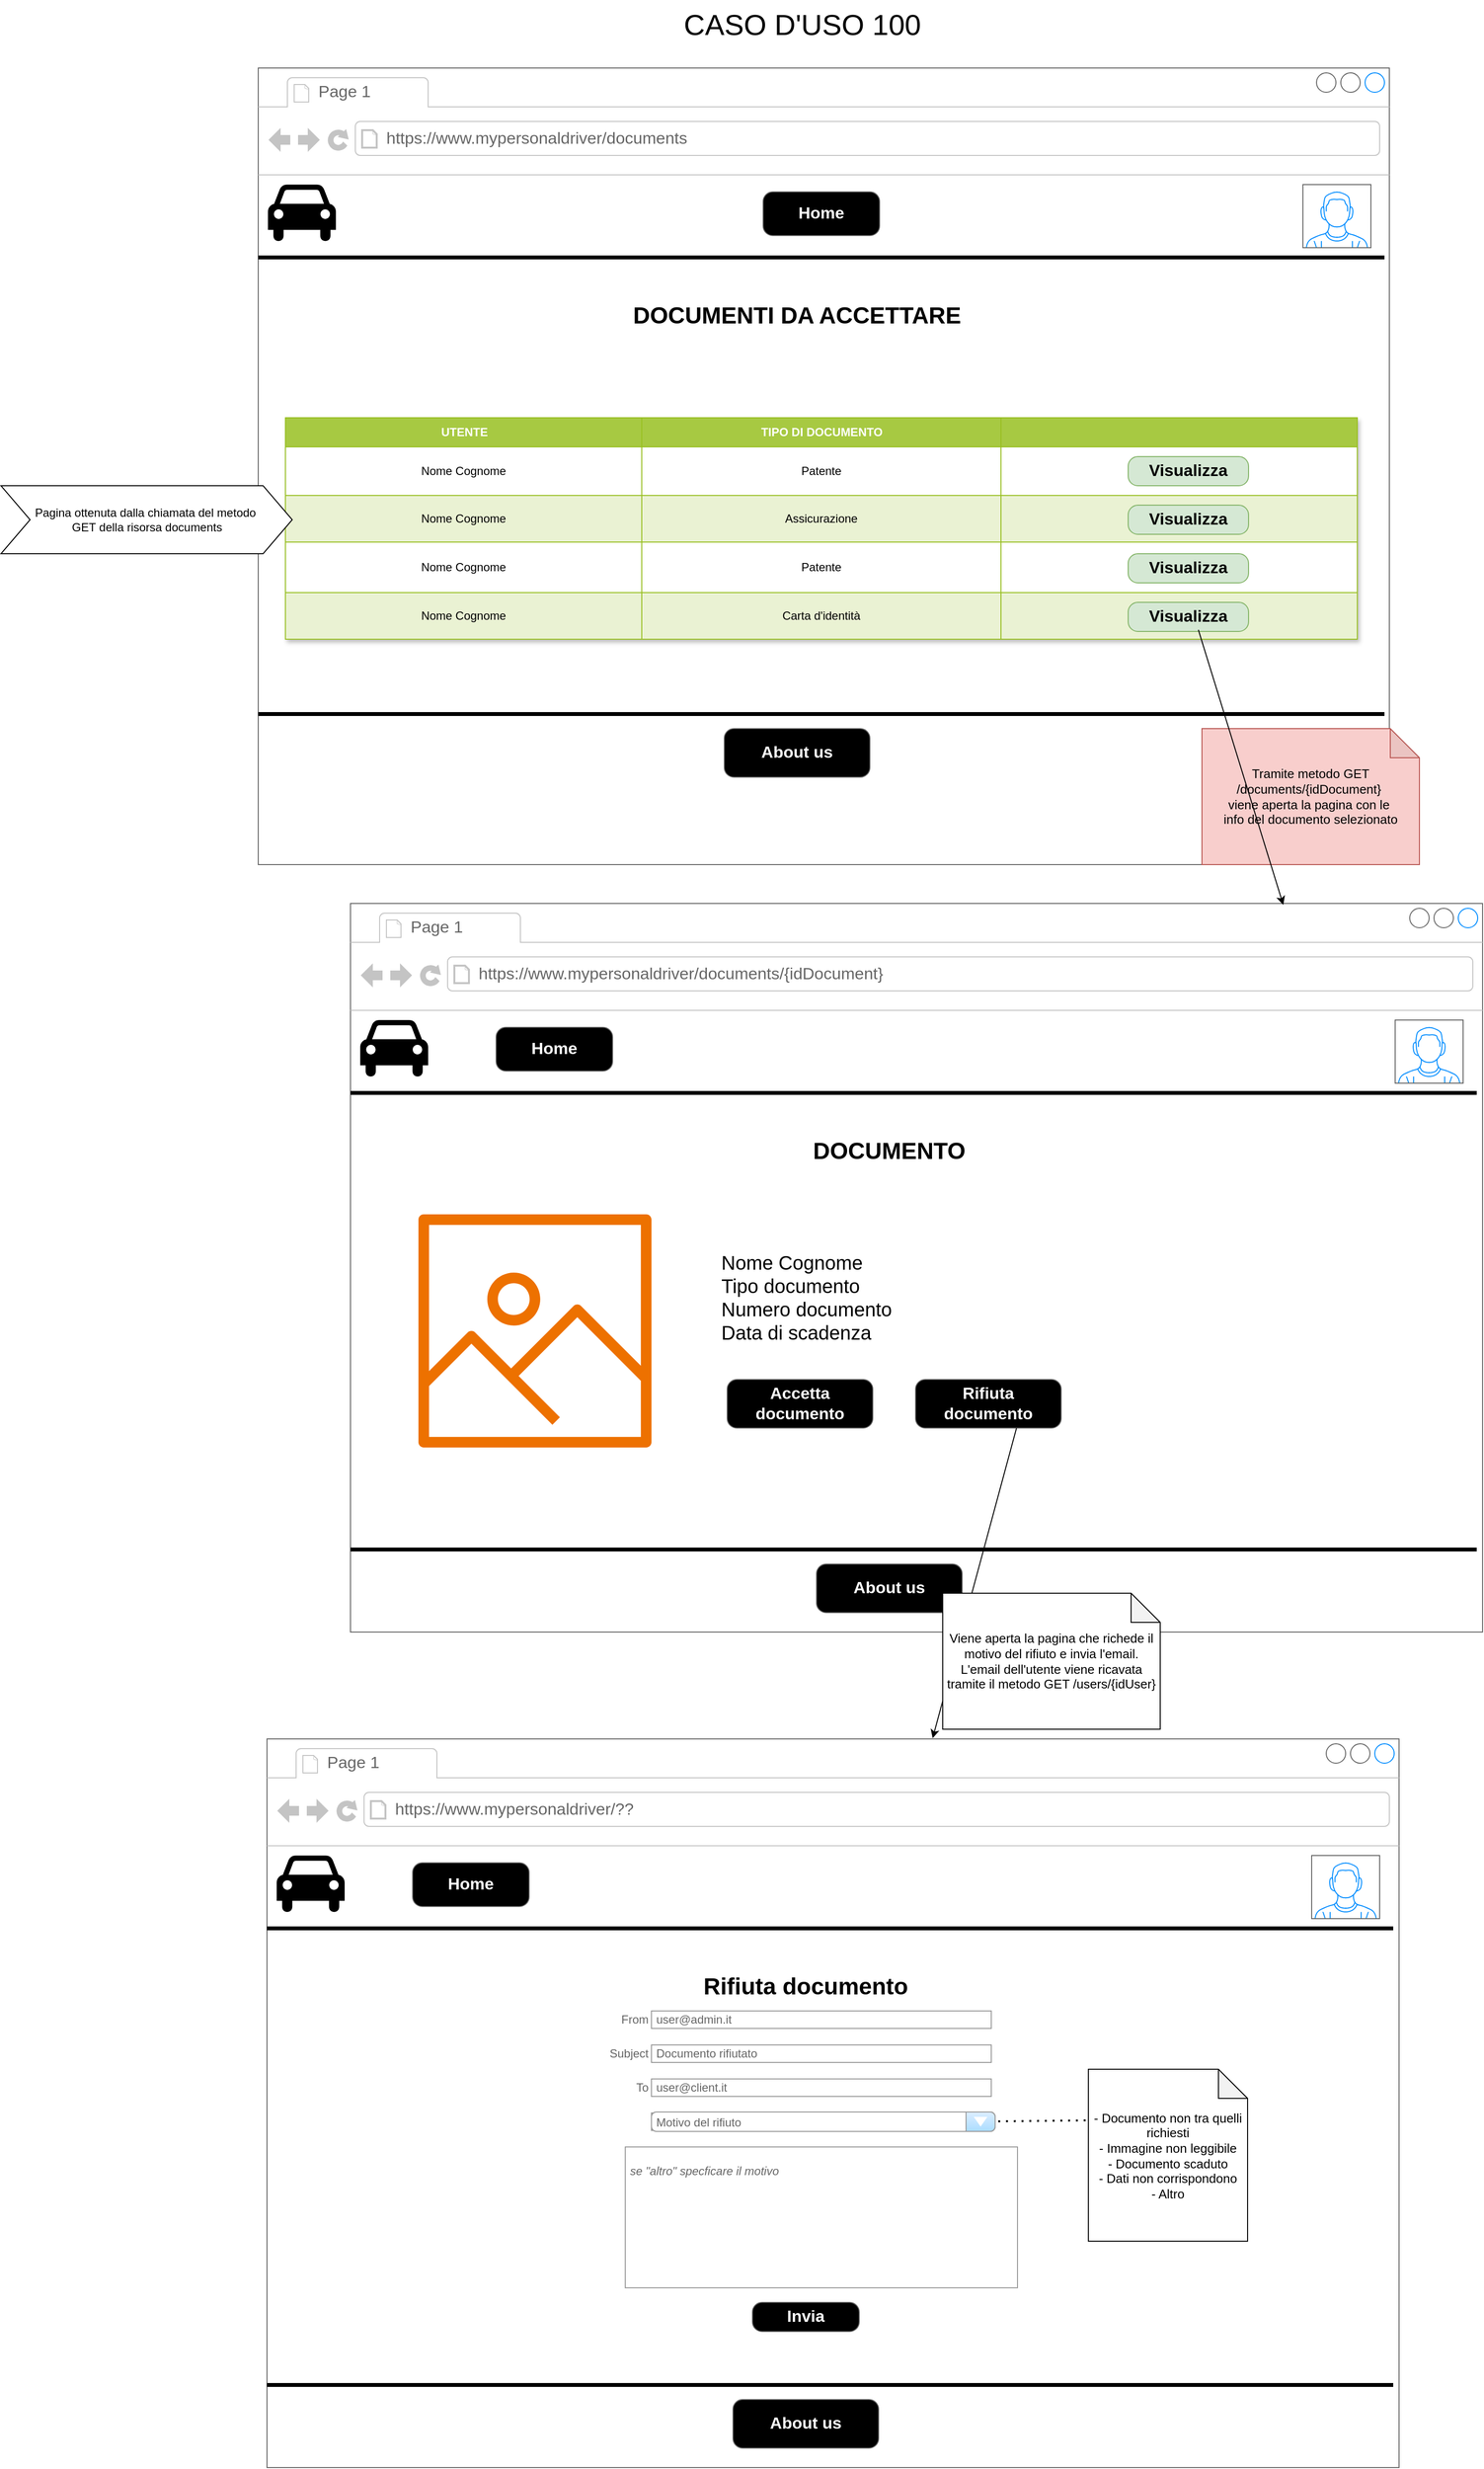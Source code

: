 <mxfile version="24.7.8">
  <diagram name="Pagina-1" id="dlaFQ3_MSa_BSadidM6w">
    <mxGraphModel dx="2329" dy="1824" grid="1" gridSize="10" guides="1" tooltips="1" connect="1" arrows="1" fold="1" page="1" pageScale="1" pageWidth="827" pageHeight="1169" math="0" shadow="0">
      <root>
        <mxCell id="0" />
        <mxCell id="1" parent="0" />
        <mxCell id="kRAPPfYNKx1Qib04YP8S-1" value="" style="strokeWidth=1;shadow=0;dashed=0;align=center;html=1;shape=mxgraph.mockup.containers.browserWindow;rSize=0;strokeColor=#666666;strokeColor2=#008cff;strokeColor3=#c4c4c4;mainText=,;recursiveResize=0;" parent="1" vertex="1">
          <mxGeometry x="45" y="-10" width="1165" height="820" as="geometry" />
        </mxCell>
        <mxCell id="kRAPPfYNKx1Qib04YP8S-2" value="Page 1" style="strokeWidth=1;shadow=0;dashed=0;align=center;html=1;shape=mxgraph.mockup.containers.anchor;fontSize=17;fontColor=#666666;align=left;whiteSpace=wrap;" parent="kRAPPfYNKx1Qib04YP8S-1" vertex="1">
          <mxGeometry x="60" y="12" width="110" height="26" as="geometry" />
        </mxCell>
        <mxCell id="kRAPPfYNKx1Qib04YP8S-3" value="https://www.mypersonaldriver/documents" style="strokeWidth=1;shadow=0;dashed=0;align=center;html=1;shape=mxgraph.mockup.containers.anchor;rSize=0;fontSize=17;fontColor=#666666;align=left;" parent="kRAPPfYNKx1Qib04YP8S-1" vertex="1">
          <mxGeometry x="130" y="60" width="250" height="26" as="geometry" />
        </mxCell>
        <mxCell id="kRAPPfYNKx1Qib04YP8S-6" value="" style="line;strokeWidth=4;html=1;perimeter=backbonePerimeter;points=[];outlineConnect=0;" parent="kRAPPfYNKx1Qib04YP8S-1" vertex="1">
          <mxGeometry y="190" width="1160" height="10" as="geometry" />
        </mxCell>
        <mxCell id="kRAPPfYNKx1Qib04YP8S-7" value="" style="shape=mxgraph.signs.transportation.car_4;html=1;pointerEvents=1;fillColor=#000000;strokeColor=none;verticalLabelPosition=bottom;verticalAlign=top;align=center;" parent="kRAPPfYNKx1Qib04YP8S-1" vertex="1">
          <mxGeometry x="10" y="120" width="70" height="60" as="geometry" />
        </mxCell>
        <mxCell id="kRAPPfYNKx1Qib04YP8S-8" value="Home" style="strokeWidth=1;shadow=0;dashed=0;align=center;html=1;shape=mxgraph.mockup.buttons.button;strokeColor=#666666;fontColor=#ffffff;mainText=;buttonStyle=round;fontSize=17;fontStyle=1;fillColor=#000000;whiteSpace=wrap;" parent="kRAPPfYNKx1Qib04YP8S-1" vertex="1">
          <mxGeometry x="520" y="127.5" width="120" height="45" as="geometry" />
        </mxCell>
        <mxCell id="kRAPPfYNKx1Qib04YP8S-9" value="" style="line;strokeWidth=4;html=1;perimeter=backbonePerimeter;points=[];outlineConnect=0;" parent="kRAPPfYNKx1Qib04YP8S-1" vertex="1">
          <mxGeometry y="660" width="1160" height="10" as="geometry" />
        </mxCell>
        <mxCell id="kRAPPfYNKx1Qib04YP8S-10" value="About us" style="strokeWidth=1;shadow=0;dashed=0;align=center;html=1;shape=mxgraph.mockup.buttons.button;strokeColor=#666666;fontColor=#ffffff;mainText=;buttonStyle=round;fontSize=17;fontStyle=1;fillColor=#000000;whiteSpace=wrap;" parent="kRAPPfYNKx1Qib04YP8S-1" vertex="1">
          <mxGeometry x="480" y="680" width="150" height="50" as="geometry" />
        </mxCell>
        <mxCell id="kRAPPfYNKx1Qib04YP8S-17" value="" style="verticalLabelPosition=bottom;shadow=0;dashed=0;align=center;html=1;verticalAlign=top;strokeWidth=1;shape=mxgraph.mockup.containers.userMale;strokeColor=#666666;strokeColor2=#008cff;" parent="kRAPPfYNKx1Qib04YP8S-1" vertex="1">
          <mxGeometry x="1076" y="120" width="70" height="65" as="geometry" />
        </mxCell>
        <mxCell id="kRAPPfYNKx1Qib04YP8S-42" value="Assets" style="childLayout=tableLayout;recursiveResize=0;strokeColor=#98bf21;fillColor=#A7C942;shadow=1;" parent="kRAPPfYNKx1Qib04YP8S-1" vertex="1">
          <mxGeometry x="28" y="360" width="1104" height="228" as="geometry" />
        </mxCell>
        <mxCell id="kRAPPfYNKx1Qib04YP8S-43" style="shape=tableRow;horizontal=0;startSize=0;swimlaneHead=0;swimlaneBody=0;top=0;left=0;bottom=0;right=0;dropTarget=0;collapsible=0;recursiveResize=0;expand=0;fontStyle=0;strokeColor=inherit;fillColor=#ffffff;" parent="kRAPPfYNKx1Qib04YP8S-42" vertex="1">
          <mxGeometry width="1104" height="30" as="geometry" />
        </mxCell>
        <mxCell id="kRAPPfYNKx1Qib04YP8S-44" value="UTENTE" style="connectable=0;recursiveResize=0;strokeColor=inherit;fillColor=#A7C942;align=center;fontStyle=1;fontColor=#FFFFFF;html=1;" parent="kRAPPfYNKx1Qib04YP8S-43" vertex="1">
          <mxGeometry width="367" height="30" as="geometry">
            <mxRectangle width="367" height="30" as="alternateBounds" />
          </mxGeometry>
        </mxCell>
        <mxCell id="kRAPPfYNKx1Qib04YP8S-45" value="TIPO DI DOCUMENTO" style="connectable=0;recursiveResize=0;strokeColor=inherit;fillColor=#A7C942;align=center;fontStyle=1;fontColor=#FFFFFF;html=1;" parent="kRAPPfYNKx1Qib04YP8S-43" vertex="1">
          <mxGeometry x="367" width="370" height="30" as="geometry">
            <mxRectangle width="370" height="30" as="alternateBounds" />
          </mxGeometry>
        </mxCell>
        <mxCell id="kRAPPfYNKx1Qib04YP8S-46" value="" style="connectable=0;recursiveResize=0;strokeColor=inherit;fillColor=#A7C942;align=center;fontStyle=1;fontColor=#FFFFFF;html=1;" parent="kRAPPfYNKx1Qib04YP8S-43" vertex="1">
          <mxGeometry x="737" width="367" height="30" as="geometry">
            <mxRectangle width="367" height="30" as="alternateBounds" />
          </mxGeometry>
        </mxCell>
        <mxCell id="kRAPPfYNKx1Qib04YP8S-47" value="" style="shape=tableRow;horizontal=0;startSize=0;swimlaneHead=0;swimlaneBody=0;top=0;left=0;bottom=0;right=0;dropTarget=0;collapsible=0;recursiveResize=0;expand=0;fontStyle=0;strokeColor=inherit;fillColor=#ffffff;" parent="kRAPPfYNKx1Qib04YP8S-42" vertex="1">
          <mxGeometry y="30" width="1104" height="50" as="geometry" />
        </mxCell>
        <mxCell id="kRAPPfYNKx1Qib04YP8S-48" value="Nome Cognome" style="connectable=0;recursiveResize=0;strokeColor=inherit;fillColor=inherit;align=center;whiteSpace=wrap;html=1;" parent="kRAPPfYNKx1Qib04YP8S-47" vertex="1">
          <mxGeometry width="367" height="50" as="geometry">
            <mxRectangle width="367" height="50" as="alternateBounds" />
          </mxGeometry>
        </mxCell>
        <mxCell id="kRAPPfYNKx1Qib04YP8S-49" value="Patente" style="connectable=0;recursiveResize=0;strokeColor=inherit;fillColor=inherit;align=center;whiteSpace=wrap;html=1;" parent="kRAPPfYNKx1Qib04YP8S-47" vertex="1">
          <mxGeometry x="367" width="370" height="50" as="geometry">
            <mxRectangle width="370" height="50" as="alternateBounds" />
          </mxGeometry>
        </mxCell>
        <mxCell id="kRAPPfYNKx1Qib04YP8S-50" value="" style="connectable=0;recursiveResize=0;strokeColor=inherit;fillColor=inherit;align=center;whiteSpace=wrap;html=1;" parent="kRAPPfYNKx1Qib04YP8S-47" vertex="1">
          <mxGeometry x="737" width="367" height="50" as="geometry">
            <mxRectangle width="367" height="50" as="alternateBounds" />
          </mxGeometry>
        </mxCell>
        <mxCell id="kRAPPfYNKx1Qib04YP8S-51" value="" style="shape=tableRow;horizontal=0;startSize=0;swimlaneHead=0;swimlaneBody=0;top=0;left=0;bottom=0;right=0;dropTarget=0;collapsible=0;recursiveResize=0;expand=0;fontStyle=1;strokeColor=inherit;fillColor=#EAF2D3;" parent="kRAPPfYNKx1Qib04YP8S-42" vertex="1">
          <mxGeometry y="80" width="1104" height="48" as="geometry" />
        </mxCell>
        <mxCell id="kRAPPfYNKx1Qib04YP8S-52" value="Nome Cognome" style="connectable=0;recursiveResize=0;strokeColor=inherit;fillColor=inherit;whiteSpace=wrap;html=1;" parent="kRAPPfYNKx1Qib04YP8S-51" vertex="1">
          <mxGeometry width="367" height="48" as="geometry">
            <mxRectangle width="367" height="48" as="alternateBounds" />
          </mxGeometry>
        </mxCell>
        <mxCell id="kRAPPfYNKx1Qib04YP8S-53" value="Assicurazione" style="connectable=0;recursiveResize=0;strokeColor=inherit;fillColor=inherit;whiteSpace=wrap;html=1;" parent="kRAPPfYNKx1Qib04YP8S-51" vertex="1">
          <mxGeometry x="367" width="370" height="48" as="geometry">
            <mxRectangle width="370" height="48" as="alternateBounds" />
          </mxGeometry>
        </mxCell>
        <mxCell id="kRAPPfYNKx1Qib04YP8S-54" value="" style="connectable=0;recursiveResize=0;strokeColor=inherit;fillColor=inherit;whiteSpace=wrap;html=1;" parent="kRAPPfYNKx1Qib04YP8S-51" vertex="1">
          <mxGeometry x="737" width="367" height="48" as="geometry">
            <mxRectangle width="367" height="48" as="alternateBounds" />
          </mxGeometry>
        </mxCell>
        <mxCell id="kRAPPfYNKx1Qib04YP8S-55" value="" style="shape=tableRow;horizontal=0;startSize=0;swimlaneHead=0;swimlaneBody=0;top=0;left=0;bottom=0;right=0;dropTarget=0;collapsible=0;recursiveResize=0;expand=0;fontStyle=0;strokeColor=inherit;fillColor=#ffffff;" parent="kRAPPfYNKx1Qib04YP8S-42" vertex="1">
          <mxGeometry y="128" width="1104" height="52" as="geometry" />
        </mxCell>
        <mxCell id="kRAPPfYNKx1Qib04YP8S-56" value="Nome Cognome" style="connectable=0;recursiveResize=0;strokeColor=inherit;fillColor=inherit;fontStyle=0;align=center;whiteSpace=wrap;html=1;" parent="kRAPPfYNKx1Qib04YP8S-55" vertex="1">
          <mxGeometry width="367" height="52" as="geometry">
            <mxRectangle width="367" height="52" as="alternateBounds" />
          </mxGeometry>
        </mxCell>
        <mxCell id="kRAPPfYNKx1Qib04YP8S-57" value="Patente" style="connectable=0;recursiveResize=0;strokeColor=inherit;fillColor=inherit;fontStyle=0;align=center;whiteSpace=wrap;html=1;" parent="kRAPPfYNKx1Qib04YP8S-55" vertex="1">
          <mxGeometry x="367" width="370" height="52" as="geometry">
            <mxRectangle width="370" height="52" as="alternateBounds" />
          </mxGeometry>
        </mxCell>
        <mxCell id="kRAPPfYNKx1Qib04YP8S-58" value="" style="connectable=0;recursiveResize=0;strokeColor=inherit;fillColor=inherit;fontStyle=0;align=center;whiteSpace=wrap;html=1;" parent="kRAPPfYNKx1Qib04YP8S-55" vertex="1">
          <mxGeometry x="737" width="367" height="52" as="geometry">
            <mxRectangle width="367" height="52" as="alternateBounds" />
          </mxGeometry>
        </mxCell>
        <mxCell id="kRAPPfYNKx1Qib04YP8S-59" value="" style="shape=tableRow;horizontal=0;startSize=0;swimlaneHead=0;swimlaneBody=0;top=0;left=0;bottom=0;right=0;dropTarget=0;collapsible=0;recursiveResize=0;expand=0;fontStyle=1;strokeColor=inherit;fillColor=#EAF2D3;" parent="kRAPPfYNKx1Qib04YP8S-42" vertex="1">
          <mxGeometry y="180" width="1104" height="48" as="geometry" />
        </mxCell>
        <mxCell id="kRAPPfYNKx1Qib04YP8S-60" value="Nome Cognome" style="connectable=0;recursiveResize=0;strokeColor=inherit;fillColor=inherit;whiteSpace=wrap;html=1;" parent="kRAPPfYNKx1Qib04YP8S-59" vertex="1">
          <mxGeometry width="367" height="48" as="geometry">
            <mxRectangle width="367" height="48" as="alternateBounds" />
          </mxGeometry>
        </mxCell>
        <mxCell id="kRAPPfYNKx1Qib04YP8S-61" value="Carta d&#39;identità" style="connectable=0;recursiveResize=0;strokeColor=inherit;fillColor=inherit;whiteSpace=wrap;html=1;" parent="kRAPPfYNKx1Qib04YP8S-59" vertex="1">
          <mxGeometry x="367" width="370" height="48" as="geometry">
            <mxRectangle width="370" height="48" as="alternateBounds" />
          </mxGeometry>
        </mxCell>
        <mxCell id="kRAPPfYNKx1Qib04YP8S-62" value="" style="connectable=0;recursiveResize=0;strokeColor=inherit;fillColor=inherit;whiteSpace=wrap;html=1;" parent="kRAPPfYNKx1Qib04YP8S-59" vertex="1">
          <mxGeometry x="737" width="367" height="48" as="geometry">
            <mxRectangle width="367" height="48" as="alternateBounds" />
          </mxGeometry>
        </mxCell>
        <mxCell id="kRAPPfYNKx1Qib04YP8S-63" value="&lt;b&gt;&lt;font style=&quot;font-size: 24px;&quot;&gt;DOCUMENTI DA ACCETTARE&lt;/font&gt;&lt;/b&gt;" style="text;html=1;align=center;verticalAlign=middle;whiteSpace=wrap;rounded=0;" parent="kRAPPfYNKx1Qib04YP8S-1" vertex="1">
          <mxGeometry x="378" y="240" width="354" height="30" as="geometry" />
        </mxCell>
        <mxCell id="kRAPPfYNKx1Qib04YP8S-64" value="Visualizza" style="strokeWidth=1;shadow=0;dashed=0;align=center;html=1;shape=mxgraph.mockup.buttons.button;strokeColor=#82b366;mainText=;buttonStyle=round;fontSize=17;fontStyle=1;fillColor=#d5e8d4;whiteSpace=wrap;" parent="kRAPPfYNKx1Qib04YP8S-1" vertex="1">
          <mxGeometry x="896" y="400" width="124" height="30" as="geometry" />
        </mxCell>
        <mxCell id="kRAPPfYNKx1Qib04YP8S-65" value="Visualizza" style="strokeWidth=1;shadow=0;dashed=0;align=center;html=1;shape=mxgraph.mockup.buttons.button;strokeColor=#82b366;mainText=;buttonStyle=round;fontSize=17;fontStyle=1;fillColor=#d5e8d4;whiteSpace=wrap;" parent="kRAPPfYNKx1Qib04YP8S-1" vertex="1">
          <mxGeometry x="896" y="450" width="124" height="30" as="geometry" />
        </mxCell>
        <mxCell id="kRAPPfYNKx1Qib04YP8S-66" value="Visualizza" style="strokeWidth=1;shadow=0;dashed=0;align=center;html=1;shape=mxgraph.mockup.buttons.button;strokeColor=#82b366;mainText=;buttonStyle=round;fontSize=17;fontStyle=1;fillColor=#d5e8d4;whiteSpace=wrap;" parent="kRAPPfYNKx1Qib04YP8S-1" vertex="1">
          <mxGeometry x="896" y="500" width="124" height="30" as="geometry" />
        </mxCell>
        <mxCell id="kRAPPfYNKx1Qib04YP8S-67" value="Visualizza" style="strokeWidth=1;shadow=0;dashed=0;align=center;html=1;shape=mxgraph.mockup.buttons.button;strokeColor=#82b366;mainText=;buttonStyle=round;fontSize=17;fontStyle=1;fillColor=#d5e8d4;whiteSpace=wrap;" parent="kRAPPfYNKx1Qib04YP8S-1" vertex="1">
          <mxGeometry x="896" y="550" width="124" height="30" as="geometry" />
        </mxCell>
        <mxCell id="kRAPPfYNKx1Qib04YP8S-106" value="&lt;font style=&quot;font-size: 13px;&quot;&gt;Tramite metodo GET /documents/{idDocument}&amp;nbsp;&lt;/font&gt;&lt;div style=&quot;font-size: 13px;&quot;&gt;&lt;font style=&quot;font-size: 13px;&quot;&gt;viene aperta la pagina con le&amp;nbsp;&lt;/font&gt;&lt;/div&gt;&lt;div style=&quot;font-size: 13px;&quot;&gt;&lt;font style=&quot;font-size: 13px;&quot;&gt;info del documento selezionato&lt;/font&gt;&lt;/div&gt;" style="shape=note;whiteSpace=wrap;html=1;backgroundOutline=1;darkOpacity=0.05;fillColor=#f8cecc;strokeColor=#b85450;" parent="kRAPPfYNKx1Qib04YP8S-1" vertex="1">
          <mxGeometry x="972" y="680" width="224" height="140" as="geometry" />
        </mxCell>
        <mxCell id="kRAPPfYNKx1Qib04YP8S-68" value="" style="strokeWidth=1;shadow=0;dashed=0;align=center;html=1;shape=mxgraph.mockup.containers.browserWindow;rSize=0;strokeColor=#666666;strokeColor2=#008cff;strokeColor3=#c4c4c4;mainText=,;recursiveResize=0;" parent="1" vertex="1">
          <mxGeometry x="140" y="850" width="1166" height="750" as="geometry" />
        </mxCell>
        <mxCell id="kRAPPfYNKx1Qib04YP8S-69" value="Page 1" style="strokeWidth=1;shadow=0;dashed=0;align=center;html=1;shape=mxgraph.mockup.containers.anchor;fontSize=17;fontColor=#666666;align=left;whiteSpace=wrap;" parent="kRAPPfYNKx1Qib04YP8S-68" vertex="1">
          <mxGeometry x="60" y="12" width="110" height="26" as="geometry" />
        </mxCell>
        <mxCell id="kRAPPfYNKx1Qib04YP8S-70" value="https://www.mypersonaldriver/documents/{idDocument}" style="strokeWidth=1;shadow=0;dashed=0;align=center;html=1;shape=mxgraph.mockup.containers.anchor;rSize=0;fontSize=17;fontColor=#666666;align=left;" parent="kRAPPfYNKx1Qib04YP8S-68" vertex="1">
          <mxGeometry x="130" y="60" width="250" height="26" as="geometry" />
        </mxCell>
        <mxCell id="kRAPPfYNKx1Qib04YP8S-71" value="" style="line;strokeWidth=4;html=1;perimeter=backbonePerimeter;points=[];outlineConnect=0;" parent="kRAPPfYNKx1Qib04YP8S-68" vertex="1">
          <mxGeometry y="190" width="1160" height="10" as="geometry" />
        </mxCell>
        <mxCell id="kRAPPfYNKx1Qib04YP8S-72" value="" style="shape=mxgraph.signs.transportation.car_4;html=1;pointerEvents=1;fillColor=#000000;strokeColor=none;verticalLabelPosition=bottom;verticalAlign=top;align=center;" parent="kRAPPfYNKx1Qib04YP8S-68" vertex="1">
          <mxGeometry x="10" y="120" width="70" height="60" as="geometry" />
        </mxCell>
        <mxCell id="kRAPPfYNKx1Qib04YP8S-73" value="Home" style="strokeWidth=1;shadow=0;dashed=0;align=center;html=1;shape=mxgraph.mockup.buttons.button;strokeColor=#666666;fontColor=#ffffff;mainText=;buttonStyle=round;fontSize=17;fontStyle=1;fillColor=#000000;whiteSpace=wrap;" parent="kRAPPfYNKx1Qib04YP8S-68" vertex="1">
          <mxGeometry x="150" y="127.5" width="120" height="45" as="geometry" />
        </mxCell>
        <mxCell id="kRAPPfYNKx1Qib04YP8S-74" value="" style="line;strokeWidth=4;html=1;perimeter=backbonePerimeter;points=[];outlineConnect=0;" parent="kRAPPfYNKx1Qib04YP8S-68" vertex="1">
          <mxGeometry y="660" width="1160" height="10" as="geometry" />
        </mxCell>
        <mxCell id="kRAPPfYNKx1Qib04YP8S-75" value="About us" style="strokeWidth=1;shadow=0;dashed=0;align=center;html=1;shape=mxgraph.mockup.buttons.button;strokeColor=#666666;fontColor=#ffffff;mainText=;buttonStyle=round;fontSize=17;fontStyle=1;fillColor=#000000;whiteSpace=wrap;" parent="kRAPPfYNKx1Qib04YP8S-68" vertex="1">
          <mxGeometry x="480" y="680" width="150" height="50" as="geometry" />
        </mxCell>
        <mxCell id="kRAPPfYNKx1Qib04YP8S-76" value="" style="verticalLabelPosition=bottom;shadow=0;dashed=0;align=center;html=1;verticalAlign=top;strokeWidth=1;shape=mxgraph.mockup.containers.userMale;strokeColor=#666666;strokeColor2=#008cff;" parent="kRAPPfYNKx1Qib04YP8S-68" vertex="1">
          <mxGeometry x="1076" y="120" width="70" height="65" as="geometry" />
        </mxCell>
        <mxCell id="kRAPPfYNKx1Qib04YP8S-98" value="&lt;b&gt;&lt;font style=&quot;font-size: 24px;&quot;&gt;DOCUMENTO&lt;/font&gt;&lt;/b&gt;" style="text;html=1;align=center;verticalAlign=middle;whiteSpace=wrap;rounded=0;" parent="kRAPPfYNKx1Qib04YP8S-68" vertex="1">
          <mxGeometry x="378" y="240" width="354" height="30" as="geometry" />
        </mxCell>
        <mxCell id="kRAPPfYNKx1Qib04YP8S-109" value="" style="sketch=0;outlineConnect=0;fontColor=#232F3E;gradientColor=none;fillColor=#ED7100;strokeColor=none;dashed=0;verticalLabelPosition=bottom;verticalAlign=top;align=center;html=1;fontSize=12;fontStyle=0;aspect=fixed;pointerEvents=1;shape=mxgraph.aws4.container_registry_image;" parent="kRAPPfYNKx1Qib04YP8S-68" vertex="1">
          <mxGeometry x="70" y="320" width="240" height="240" as="geometry" />
        </mxCell>
        <mxCell id="kRAPPfYNKx1Qib04YP8S-110" value="&lt;font style=&quot;font-size: 20px;&quot;&gt;Nome Cognome&amp;nbsp;&lt;/font&gt;&lt;div style=&quot;font-size: 20px;&quot;&gt;&lt;font style=&quot;font-size: 20px;&quot;&gt;Tipo documento&lt;/font&gt;&lt;/div&gt;&lt;div style=&quot;font-size: 20px;&quot;&gt;&lt;font style=&quot;font-size: 20px;&quot;&gt;Numero documento&lt;/font&gt;&lt;/div&gt;&lt;div style=&quot;font-size: 20px;&quot;&gt;&lt;font style=&quot;font-size: 20px;&quot;&gt;Data di scadenza&lt;/font&gt;&lt;/div&gt;" style="text;html=1;align=left;verticalAlign=middle;whiteSpace=wrap;rounded=0;" parent="kRAPPfYNKx1Qib04YP8S-68" vertex="1">
          <mxGeometry x="380" y="335" width="450" height="140" as="geometry" />
        </mxCell>
        <mxCell id="kRAPPfYNKx1Qib04YP8S-111" value="Accetta documento" style="strokeWidth=1;shadow=0;dashed=0;align=center;html=1;shape=mxgraph.mockup.buttons.button;strokeColor=#666666;fontColor=#ffffff;mainText=;buttonStyle=round;fontSize=17;fontStyle=1;fillColor=#000000;whiteSpace=wrap;" parent="kRAPPfYNKx1Qib04YP8S-68" vertex="1">
          <mxGeometry x="388" y="490" width="150" height="50" as="geometry" />
        </mxCell>
        <mxCell id="kRAPPfYNKx1Qib04YP8S-112" value="Rifiuta documento" style="strokeWidth=1;shadow=0;dashed=0;align=center;html=1;shape=mxgraph.mockup.buttons.button;strokeColor=#666666;fontColor=#ffffff;mainText=;buttonStyle=round;fontSize=17;fontStyle=1;fillColor=#000000;whiteSpace=wrap;" parent="kRAPPfYNKx1Qib04YP8S-68" vertex="1">
          <mxGeometry x="582" y="490" width="150" height="50" as="geometry" />
        </mxCell>
        <mxCell id="kRAPPfYNKx1Qib04YP8S-163" value="" style="endArrow=classic;html=1;rounded=0;exitX=0.583;exitY=0.944;exitDx=0;exitDy=0;exitPerimeter=0;entryX=0.588;entryY=-0.001;entryDx=0;entryDy=0;entryPerimeter=0;" parent="kRAPPfYNKx1Qib04YP8S-68" target="kRAPPfYNKx1Qib04YP8S-116" edge="1">
          <mxGeometry width="50" height="50" relative="1" as="geometry">
            <mxPoint x="686" y="540" as="sourcePoint" />
            <mxPoint x="688" y="813" as="targetPoint" />
          </mxGeometry>
        </mxCell>
        <mxCell id="kRAPPfYNKx1Qib04YP8S-103" value="Pagina ottenuta dalla chiamata del metodo&amp;nbsp;&lt;div&gt;GET&amp;nbsp;&lt;span style=&quot;background-color: initial;&quot;&gt;della risorsa documents&lt;/span&gt;&lt;/div&gt;" style="html=1;shadow=0;dashed=0;align=center;verticalAlign=middle;shape=mxgraph.arrows2.arrow;dy=0;dx=30;notch=30;" parent="1" vertex="1">
          <mxGeometry x="-220" y="420" width="300" height="70" as="geometry" />
        </mxCell>
        <mxCell id="kRAPPfYNKx1Qib04YP8S-114" value="" style="endArrow=classic;html=1;rounded=0;exitX=0.583;exitY=0.944;exitDx=0;exitDy=0;exitPerimeter=0;entryX=0.824;entryY=0.002;entryDx=0;entryDy=0;entryPerimeter=0;" parent="1" source="kRAPPfYNKx1Qib04YP8S-67" target="kRAPPfYNKx1Qib04YP8S-68" edge="1">
          <mxGeometry width="50" height="50" relative="1" as="geometry">
            <mxPoint x="1020" y="560" as="sourcePoint" />
            <mxPoint x="1013" y="850" as="targetPoint" />
          </mxGeometry>
        </mxCell>
        <mxCell id="kRAPPfYNKx1Qib04YP8S-116" value="" style="strokeWidth=1;shadow=0;dashed=0;align=center;html=1;shape=mxgraph.mockup.containers.browserWindow;rSize=0;strokeColor=#666666;strokeColor2=#008cff;strokeColor3=#c4c4c4;mainText=,;recursiveResize=0;" parent="1" vertex="1">
          <mxGeometry x="54" y="1710" width="1166" height="750" as="geometry" />
        </mxCell>
        <mxCell id="kRAPPfYNKx1Qib04YP8S-117" value="Page 1" style="strokeWidth=1;shadow=0;dashed=0;align=center;html=1;shape=mxgraph.mockup.containers.anchor;fontSize=17;fontColor=#666666;align=left;whiteSpace=wrap;" parent="kRAPPfYNKx1Qib04YP8S-116" vertex="1">
          <mxGeometry x="60" y="12" width="110" height="26" as="geometry" />
        </mxCell>
        <mxCell id="kRAPPfYNKx1Qib04YP8S-118" value="https://www.mypersonaldriver/??" style="strokeWidth=1;shadow=0;dashed=0;align=center;html=1;shape=mxgraph.mockup.containers.anchor;rSize=0;fontSize=17;fontColor=#666666;align=left;" parent="kRAPPfYNKx1Qib04YP8S-116" vertex="1">
          <mxGeometry x="130" y="60" width="250" height="26" as="geometry" />
        </mxCell>
        <mxCell id="kRAPPfYNKx1Qib04YP8S-119" value="" style="line;strokeWidth=4;html=1;perimeter=backbonePerimeter;points=[];outlineConnect=0;" parent="kRAPPfYNKx1Qib04YP8S-116" vertex="1">
          <mxGeometry y="190" width="1160" height="10" as="geometry" />
        </mxCell>
        <mxCell id="kRAPPfYNKx1Qib04YP8S-120" value="" style="shape=mxgraph.signs.transportation.car_4;html=1;pointerEvents=1;fillColor=#000000;strokeColor=none;verticalLabelPosition=bottom;verticalAlign=top;align=center;" parent="kRAPPfYNKx1Qib04YP8S-116" vertex="1">
          <mxGeometry x="10" y="120" width="70" height="60" as="geometry" />
        </mxCell>
        <mxCell id="kRAPPfYNKx1Qib04YP8S-121" value="Home" style="strokeWidth=1;shadow=0;dashed=0;align=center;html=1;shape=mxgraph.mockup.buttons.button;strokeColor=#666666;fontColor=#ffffff;mainText=;buttonStyle=round;fontSize=17;fontStyle=1;fillColor=#000000;whiteSpace=wrap;" parent="kRAPPfYNKx1Qib04YP8S-116" vertex="1">
          <mxGeometry x="150" y="127.5" width="120" height="45" as="geometry" />
        </mxCell>
        <mxCell id="kRAPPfYNKx1Qib04YP8S-122" value="" style="line;strokeWidth=4;html=1;perimeter=backbonePerimeter;points=[];outlineConnect=0;" parent="kRAPPfYNKx1Qib04YP8S-116" vertex="1">
          <mxGeometry y="660" width="1160" height="10" as="geometry" />
        </mxCell>
        <mxCell id="kRAPPfYNKx1Qib04YP8S-123" value="About us" style="strokeWidth=1;shadow=0;dashed=0;align=center;html=1;shape=mxgraph.mockup.buttons.button;strokeColor=#666666;fontColor=#ffffff;mainText=;buttonStyle=round;fontSize=17;fontStyle=1;fillColor=#000000;whiteSpace=wrap;" parent="kRAPPfYNKx1Qib04YP8S-116" vertex="1">
          <mxGeometry x="480" y="680" width="150" height="50" as="geometry" />
        </mxCell>
        <mxCell id="kRAPPfYNKx1Qib04YP8S-124" value="" style="verticalLabelPosition=bottom;shadow=0;dashed=0;align=center;html=1;verticalAlign=top;strokeWidth=1;shape=mxgraph.mockup.containers.userMale;strokeColor=#666666;strokeColor2=#008cff;" parent="kRAPPfYNKx1Qib04YP8S-116" vertex="1">
          <mxGeometry x="1076" y="120" width="70" height="65" as="geometry" />
        </mxCell>
        <mxCell id="kRAPPfYNKx1Qib04YP8S-125" value="&lt;span style=&quot;font-size: 24px;&quot;&gt;&lt;b&gt;Rifiuta documento&lt;/b&gt;&lt;/span&gt;" style="text;html=1;align=center;verticalAlign=middle;whiteSpace=wrap;rounded=0;" parent="kRAPPfYNKx1Qib04YP8S-116" vertex="1">
          <mxGeometry x="378" y="240" width="354" height="30" as="geometry" />
        </mxCell>
        <mxCell id="kRAPPfYNKx1Qib04YP8S-131" value="From" style="strokeWidth=1;shadow=0;dashed=0;align=center;html=1;shape=mxgraph.mockup.forms.anchor;align=right;spacingRight=2;fontColor=#666666;" parent="kRAPPfYNKx1Qib04YP8S-116" vertex="1">
          <mxGeometry x="346" y="280" width="50" height="18" as="geometry" />
        </mxCell>
        <mxCell id="kRAPPfYNKx1Qib04YP8S-132" value="user@admin.it" style="strokeWidth=1;shadow=0;dashed=0;align=center;html=1;shape=mxgraph.mockup.forms.rrect;fillColor=#ffffff;rSize=0;fontColor=#666666;align=left;spacingLeft=3;strokeColor=#999999;" parent="kRAPPfYNKx1Qib04YP8S-116" vertex="1">
          <mxGeometry x="396" y="280" width="350" height="18" as="geometry" />
        </mxCell>
        <mxCell id="kRAPPfYNKx1Qib04YP8S-133" value="Subject" style="strokeWidth=1;shadow=0;dashed=0;align=center;html=1;shape=mxgraph.mockup.forms.anchor;align=right;spacingRight=2;fontColor=#666666;" parent="kRAPPfYNKx1Qib04YP8S-116" vertex="1">
          <mxGeometry x="346" y="315" width="50" height="18" as="geometry" />
        </mxCell>
        <mxCell id="kRAPPfYNKx1Qib04YP8S-134" value="Documento rifiutato&amp;nbsp;" style="strokeWidth=1;shadow=0;dashed=0;align=center;html=1;shape=mxgraph.mockup.forms.rrect;fillColor=#ffffff;rSize=0;fontColor=#666666;align=left;spacingLeft=3;strokeColor=#999999;" parent="kRAPPfYNKx1Qib04YP8S-116" vertex="1">
          <mxGeometry x="396" y="315" width="350" height="18" as="geometry" />
        </mxCell>
        <mxCell id="kRAPPfYNKx1Qib04YP8S-135" value="To" style="strokeWidth=1;shadow=0;dashed=0;align=center;html=1;shape=mxgraph.mockup.forms.anchor;align=right;spacingRight=2;fontColor=#666666;" parent="kRAPPfYNKx1Qib04YP8S-116" vertex="1">
          <mxGeometry x="346" y="350" width="50" height="18" as="geometry" />
        </mxCell>
        <mxCell id="kRAPPfYNKx1Qib04YP8S-136" value="user@client.it" style="strokeWidth=1;shadow=0;dashed=0;align=center;html=1;shape=mxgraph.mockup.forms.rrect;fillColor=#ffffff;rSize=0;fontColor=#666666;align=left;spacingLeft=3;strokeColor=#999999;" parent="kRAPPfYNKx1Qib04YP8S-116" vertex="1">
          <mxGeometry x="396" y="350" width="350" height="18" as="geometry" />
        </mxCell>
        <mxCell id="kRAPPfYNKx1Qib04YP8S-138" value="" style="strokeWidth=1;shadow=0;dashed=0;align=center;html=1;shape=mxgraph.mockup.forms.rrect;fillColor=#ffffff;rSize=0;fontColor=#666666;align=left;spacingLeft=3;strokeColor=#999999;" parent="kRAPPfYNKx1Qib04YP8S-116" vertex="1">
          <mxGeometry x="396" y="385" width="350" height="18" as="geometry" />
        </mxCell>
        <mxCell id="kRAPPfYNKx1Qib04YP8S-141" value="&lt;div style=&quot;text-align: justify; line-height: 310%;&quot;&gt;&lt;i style=&quot;background-color: initial;&quot;&gt;se &quot;altro&quot; specficare il motivo&lt;/i&gt;&lt;/div&gt;" style="strokeWidth=1;shadow=0;dashed=0;align=center;html=1;shape=mxgraph.mockup.forms.rrect;fillColor=#ffffff;rSize=0;fontColor=#666666;align=left;spacingLeft=3;strokeColor=#999999;verticalAlign=top;whiteSpace=wrap;" parent="kRAPPfYNKx1Qib04YP8S-116" vertex="1">
          <mxGeometry x="369" y="420" width="404" height="145" as="geometry" />
        </mxCell>
        <mxCell id="kRAPPfYNKx1Qib04YP8S-142" value="&lt;font style=&quot;font-size: 12px;&quot;&gt;Motivo del rifiuto&lt;/font&gt;" style="strokeWidth=1;shadow=0;dashed=0;align=center;html=1;shape=mxgraph.mockup.forms.comboBox;strokeColor=#999999;fillColor=#ddeeff;align=left;fillColor2=#aaddff;mainText=;fontColor=#666666;fontSize=17;spacingLeft=3;" parent="kRAPPfYNKx1Qib04YP8S-116" vertex="1">
          <mxGeometry x="396" y="384" width="354" height="20" as="geometry" />
        </mxCell>
        <mxCell id="kRAPPfYNKx1Qib04YP8S-162" value="Invia" style="strokeWidth=1;shadow=0;dashed=0;align=center;html=1;shape=mxgraph.mockup.buttons.button;strokeColor=#666666;fontColor=#ffffff;mainText=;buttonStyle=round;fontSize=17;fontStyle=1;fillColor=#000000;whiteSpace=wrap;" parent="kRAPPfYNKx1Qib04YP8S-116" vertex="1">
          <mxGeometry x="500" y="580" width="110" height="30" as="geometry" />
        </mxCell>
        <mxCell id="kRAPPfYNKx1Qib04YP8S-165" value="&lt;span style=&quot;font-size: 13px;&quot;&gt;- Documento non tra quelli richiesti&lt;/span&gt;&lt;div&gt;&lt;span style=&quot;font-size: 13px;&quot;&gt;- Immagine non leggibile&lt;/span&gt;&lt;/div&gt;&lt;div&gt;&lt;span style=&quot;font-size: 13px;&quot;&gt;- Documento scaduto&lt;/span&gt;&lt;/div&gt;&lt;div&gt;&lt;span style=&quot;font-size: 13px;&quot;&gt;- Dati non corrispondono&lt;/span&gt;&lt;/div&gt;&lt;div&gt;&lt;span style=&quot;font-size: 13px;&quot;&gt;- Altro&lt;/span&gt;&lt;/div&gt;" style="shape=note;whiteSpace=wrap;html=1;backgroundOutline=1;darkOpacity=0.05;" parent="kRAPPfYNKx1Qib04YP8S-116" vertex="1">
          <mxGeometry x="846" y="340" width="164" height="177" as="geometry" />
        </mxCell>
        <mxCell id="kRAPPfYNKx1Qib04YP8S-168" value="" style="endArrow=none;dashed=1;html=1;dashPattern=1 3;strokeWidth=2;rounded=0;entryX=0.012;entryY=0.297;entryDx=0;entryDy=0;entryPerimeter=0;exitX=1.009;exitY=0.482;exitDx=0;exitDy=0;exitPerimeter=0;" parent="kRAPPfYNKx1Qib04YP8S-116" source="kRAPPfYNKx1Qib04YP8S-142" target="kRAPPfYNKx1Qib04YP8S-165" edge="1">
          <mxGeometry width="50" height="50" relative="1" as="geometry">
            <mxPoint x="586" y="440" as="sourcePoint" />
            <mxPoint x="636" y="390" as="targetPoint" />
          </mxGeometry>
        </mxCell>
        <mxCell id="kRAPPfYNKx1Qib04YP8S-164" value="&lt;span style=&quot;font-size: 13px;&quot;&gt;Viene aperta la pagina che richede il motivo del rifiuto e invia l&#39;email.&lt;/span&gt;&lt;div&gt;&lt;span style=&quot;font-size: 13px;&quot;&gt;L&#39;email dell&#39;utente viene ricavata tramite il metodo GET /users/{idUser}&lt;/span&gt;&lt;/div&gt;" style="shape=note;whiteSpace=wrap;html=1;backgroundOutline=1;darkOpacity=0.05;" parent="1" vertex="1">
          <mxGeometry x="750" y="1560" width="224" height="140" as="geometry" />
        </mxCell>
        <mxCell id="kRAPPfYNKx1Qib04YP8S-169" value="&lt;font style=&quot;font-size: 30px;&quot;&gt;CASO D&#39;USO 100&lt;/font&gt;" style="text;html=1;align=center;verticalAlign=middle;resizable=0;points=[];autosize=1;strokeColor=none;fillColor=none;" parent="1" vertex="1">
          <mxGeometry x="470" y="-80" width="270" height="50" as="geometry" />
        </mxCell>
      </root>
    </mxGraphModel>
  </diagram>
</mxfile>
